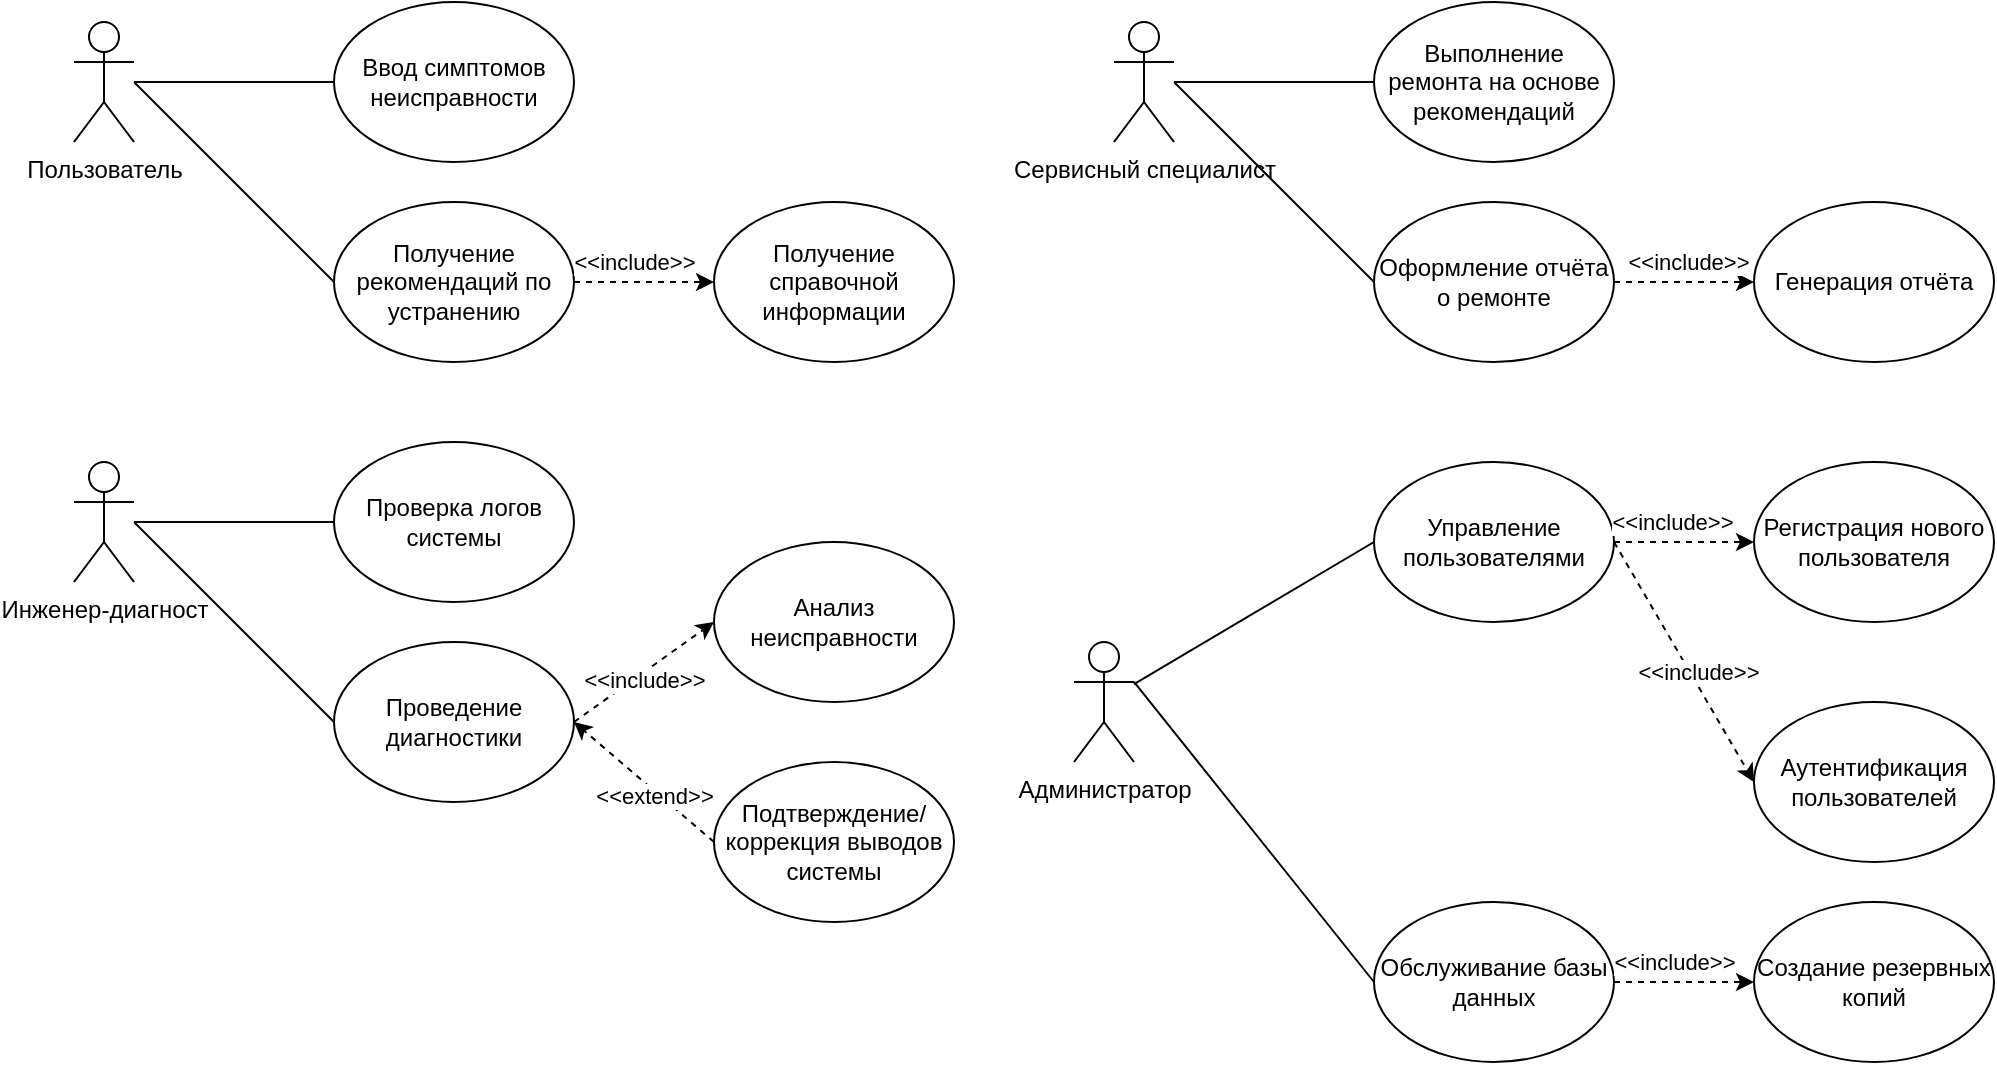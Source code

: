 <mxfile version="26.1.1">
  <diagram name="Страница — 1" id="tIaa8QS3zCRf20SwkA3I">
    <mxGraphModel grid="0" page="0" gridSize="10" guides="1" tooltips="1" connect="1" arrows="1" fold="1" pageScale="1" pageWidth="827" pageHeight="1169" math="0" shadow="0">
      <root>
        <mxCell id="0" />
        <mxCell id="1" parent="0" />
        <mxCell id="2nMLBwCVrFWMrYj9hoKh-1" value="Администратор" style="shape=umlActor;verticalLabelPosition=bottom;verticalAlign=top;html=1;outlineConnect=0;" vertex="1" parent="1">
          <mxGeometry x="540" y="360" width="30" height="60" as="geometry" />
        </mxCell>
        <mxCell id="2nMLBwCVrFWMrYj9hoKh-2" value="Инженер-диагност" style="shape=umlActor;verticalLabelPosition=bottom;verticalAlign=top;html=1;outlineConnect=0;" vertex="1" parent="1">
          <mxGeometry x="40" y="270" width="30" height="60" as="geometry" />
        </mxCell>
        <mxCell id="2nMLBwCVrFWMrYj9hoKh-3" value="Сервисный специалист" style="shape=umlActor;verticalLabelPosition=bottom;verticalAlign=top;html=1;outlineConnect=0;" vertex="1" parent="1">
          <mxGeometry x="560" y="50" width="30" height="60" as="geometry" />
        </mxCell>
        <mxCell id="2nMLBwCVrFWMrYj9hoKh-4" value="Пользователь" style="shape=umlActor;verticalLabelPosition=bottom;verticalAlign=top;html=1;outlineConnect=0;" vertex="1" parent="1">
          <mxGeometry x="40" y="50" width="30" height="60" as="geometry" />
        </mxCell>
        <mxCell id="2nMLBwCVrFWMrYj9hoKh-25" style="edgeStyle=orthogonalEdgeStyle;rounded=0;orthogonalLoop=1;jettySize=auto;html=1;exitX=0;exitY=0.5;exitDx=0;exitDy=0;endArrow=none;startFill=0;" edge="1" parent="1" source="2nMLBwCVrFWMrYj9hoKh-8" target="2nMLBwCVrFWMrYj9hoKh-4">
          <mxGeometry relative="1" as="geometry" />
        </mxCell>
        <mxCell id="2nMLBwCVrFWMrYj9hoKh-8" value="Ввод симптомов неисправности" style="ellipse;whiteSpace=wrap;html=1;" vertex="1" parent="1">
          <mxGeometry x="170" y="40" width="120" height="80" as="geometry" />
        </mxCell>
        <mxCell id="2nMLBwCVrFWMrYj9hoKh-9" value="Анализ неисправности" style="ellipse;whiteSpace=wrap;html=1;" vertex="1" parent="1">
          <mxGeometry x="360" y="310" width="120" height="80" as="geometry" />
        </mxCell>
        <mxCell id="2nMLBwCVrFWMrYj9hoKh-10" value="Получение рекомендаций по устранению" style="ellipse;whiteSpace=wrap;html=1;" vertex="1" parent="1">
          <mxGeometry x="170" y="140" width="120" height="80" as="geometry" />
        </mxCell>
        <mxCell id="2nMLBwCVrFWMrYj9hoKh-11" value="Получение справочной информации" style="ellipse;whiteSpace=wrap;html=1;" vertex="1" parent="1">
          <mxGeometry x="360" y="140" width="120" height="80" as="geometry" />
        </mxCell>
        <mxCell id="2nMLBwCVrFWMrYj9hoKh-12" value="Проверка логов системы" style="ellipse;whiteSpace=wrap;html=1;" vertex="1" parent="1">
          <mxGeometry x="170" y="260" width="120" height="80" as="geometry" />
        </mxCell>
        <mxCell id="2nMLBwCVrFWMrYj9hoKh-13" value="Проведение диагностики" style="ellipse;whiteSpace=wrap;html=1;" vertex="1" parent="1">
          <mxGeometry x="170" y="360" width="120" height="80" as="geometry" />
        </mxCell>
        <mxCell id="2nMLBwCVrFWMrYj9hoKh-14" value="Подтверждение/коррекция выводов системы" style="ellipse;whiteSpace=wrap;html=1;" vertex="1" parent="1">
          <mxGeometry x="360" y="420" width="120" height="80" as="geometry" />
        </mxCell>
        <mxCell id="2nMLBwCVrFWMrYj9hoKh-16" value="Выполнение ремонта на основе рекомендаций" style="ellipse;whiteSpace=wrap;html=1;" vertex="1" parent="1">
          <mxGeometry x="690" y="40" width="120" height="80" as="geometry" />
        </mxCell>
        <mxCell id="2nMLBwCVrFWMrYj9hoKh-17" value="Оформление отчёта о ремонте" style="ellipse;whiteSpace=wrap;html=1;" vertex="1" parent="1">
          <mxGeometry x="690" y="140" width="120" height="80" as="geometry" />
        </mxCell>
        <mxCell id="2nMLBwCVrFWMrYj9hoKh-18" value="Генерация отчёта" style="ellipse;whiteSpace=wrap;html=1;" vertex="1" parent="1">
          <mxGeometry x="880" y="140" width="120" height="80" as="geometry" />
        </mxCell>
        <mxCell id="2nMLBwCVrFWMrYj9hoKh-19" value="Управление пользователями" style="ellipse;whiteSpace=wrap;html=1;" vertex="1" parent="1">
          <mxGeometry x="690" y="270" width="120" height="80" as="geometry" />
        </mxCell>
        <mxCell id="2nMLBwCVrFWMrYj9hoKh-20" value="Регистрация нового пользователя" style="ellipse;whiteSpace=wrap;html=1;" vertex="1" parent="1">
          <mxGeometry x="880" y="270" width="120" height="80" as="geometry" />
        </mxCell>
        <mxCell id="2nMLBwCVrFWMrYj9hoKh-21" value="Аутентификация пользователей" style="ellipse;whiteSpace=wrap;html=1;" vertex="1" parent="1">
          <mxGeometry x="880" y="390" width="120" height="80" as="geometry" />
        </mxCell>
        <mxCell id="2nMLBwCVrFWMrYj9hoKh-23" value="Обслуживание базы данных" style="ellipse;whiteSpace=wrap;html=1;" vertex="1" parent="1">
          <mxGeometry x="690" y="490" width="120" height="80" as="geometry" />
        </mxCell>
        <mxCell id="2nMLBwCVrFWMrYj9hoKh-24" value="Создание резервных копий" style="ellipse;whiteSpace=wrap;html=1;" vertex="1" parent="1">
          <mxGeometry x="880" y="490" width="120" height="80" as="geometry" />
        </mxCell>
        <mxCell id="2nMLBwCVrFWMrYj9hoKh-28" value="" style="endArrow=none;html=1;rounded=0;exitX=0;exitY=0.5;exitDx=0;exitDy=0;" edge="1" parent="1" source="2nMLBwCVrFWMrYj9hoKh-10">
          <mxGeometry width="50" height="50" relative="1" as="geometry">
            <mxPoint x="-100" y="200" as="sourcePoint" />
            <mxPoint x="70" y="80" as="targetPoint" />
          </mxGeometry>
        </mxCell>
        <mxCell id="2nMLBwCVrFWMrYj9hoKh-29" value="" style="endArrow=none;html=1;rounded=0;entryX=0;entryY=0.5;entryDx=0;entryDy=0;" edge="1" parent="1" source="2nMLBwCVrFWMrYj9hoKh-2" target="2nMLBwCVrFWMrYj9hoKh-12">
          <mxGeometry width="50" height="50" relative="1" as="geometry">
            <mxPoint x="-80" y="450" as="sourcePoint" />
            <mxPoint x="-30" y="400" as="targetPoint" />
          </mxGeometry>
        </mxCell>
        <mxCell id="2nMLBwCVrFWMrYj9hoKh-30" value="" style="endArrow=none;html=1;rounded=0;entryX=0;entryY=0.5;entryDx=0;entryDy=0;" edge="1" parent="1" target="2nMLBwCVrFWMrYj9hoKh-13">
          <mxGeometry width="50" height="50" relative="1" as="geometry">
            <mxPoint x="70" y="300" as="sourcePoint" />
            <mxPoint x="30" y="410" as="targetPoint" />
          </mxGeometry>
        </mxCell>
        <mxCell id="2nMLBwCVrFWMrYj9hoKh-31" value="" style="endArrow=none;html=1;rounded=0;entryX=0;entryY=0.5;entryDx=0;entryDy=0;" edge="1" parent="1" source="2nMLBwCVrFWMrYj9hoKh-3" target="2nMLBwCVrFWMrYj9hoKh-16">
          <mxGeometry width="50" height="50" relative="1" as="geometry">
            <mxPoint x="400" y="210" as="sourcePoint" />
            <mxPoint x="450" y="160" as="targetPoint" />
          </mxGeometry>
        </mxCell>
        <mxCell id="2nMLBwCVrFWMrYj9hoKh-32" value="" style="endArrow=none;html=1;rounded=0;entryX=0;entryY=0.5;entryDx=0;entryDy=0;" edge="1" parent="1" target="2nMLBwCVrFWMrYj9hoKh-17">
          <mxGeometry width="50" height="50" relative="1" as="geometry">
            <mxPoint x="590" y="80" as="sourcePoint" />
            <mxPoint x="520" y="170" as="targetPoint" />
          </mxGeometry>
        </mxCell>
        <mxCell id="2nMLBwCVrFWMrYj9hoKh-33" value="" style="endArrow=none;html=1;rounded=0;entryX=0;entryY=0.5;entryDx=0;entryDy=0;" edge="1" parent="1" source="2nMLBwCVrFWMrYj9hoKh-1" target="2nMLBwCVrFWMrYj9hoKh-19">
          <mxGeometry width="50" height="50" relative="1" as="geometry">
            <mxPoint x="530" y="460" as="sourcePoint" />
            <mxPoint x="580" y="410" as="targetPoint" />
          </mxGeometry>
        </mxCell>
        <mxCell id="2nMLBwCVrFWMrYj9hoKh-35" value="" style="endArrow=none;html=1;rounded=0;entryX=0;entryY=0.5;entryDx=0;entryDy=0;exitX=1;exitY=0.333;exitDx=0;exitDy=0;exitPerimeter=0;" edge="1" parent="1" target="2nMLBwCVrFWMrYj9hoKh-23" source="2nMLBwCVrFWMrYj9hoKh-1">
          <mxGeometry width="50" height="50" relative="1" as="geometry">
            <mxPoint x="570" y="450" as="sourcePoint" />
            <mxPoint x="540" y="590" as="targetPoint" />
          </mxGeometry>
        </mxCell>
        <mxCell id="2nMLBwCVrFWMrYj9hoKh-37" value="" style="endArrow=classic;html=1;rounded=0;entryX=0;entryY=0.5;entryDx=0;entryDy=0;exitX=1;exitY=0.5;exitDx=0;exitDy=0;dashed=1;" edge="1" parent="1" source="2nMLBwCVrFWMrYj9hoKh-10" target="2nMLBwCVrFWMrYj9hoKh-11">
          <mxGeometry width="50" height="50" relative="1" as="geometry">
            <mxPoint x="-130" y="250" as="sourcePoint" />
            <mxPoint x="330" y="230" as="targetPoint" />
          </mxGeometry>
        </mxCell>
        <mxCell id="2nMLBwCVrFWMrYj9hoKh-44" value="&amp;lt;&amp;lt;include&amp;gt;&amp;gt;" style="edgeLabel;html=1;align=center;verticalAlign=middle;resizable=0;points=[];" connectable="0" vertex="1" parent="2nMLBwCVrFWMrYj9hoKh-37">
          <mxGeometry x="-0.2" y="3" relative="1" as="geometry">
            <mxPoint x="2" y="-7" as="offset" />
          </mxGeometry>
        </mxCell>
        <mxCell id="2nMLBwCVrFWMrYj9hoKh-38" value="" style="endArrow=classic;html=1;rounded=0;entryX=0;entryY=0.5;entryDx=0;entryDy=0;exitX=1;exitY=0.5;exitDx=0;exitDy=0;dashed=1;" edge="1" parent="1" source="2nMLBwCVrFWMrYj9hoKh-13" target="2nMLBwCVrFWMrYj9hoKh-9">
          <mxGeometry width="50" height="50" relative="1" as="geometry">
            <mxPoint x="110" y="520" as="sourcePoint" />
            <mxPoint x="160" y="470" as="targetPoint" />
          </mxGeometry>
        </mxCell>
        <mxCell id="2nMLBwCVrFWMrYj9hoKh-45" value="&amp;lt;&amp;lt;include&amp;gt;&amp;gt;" style="edgeLabel;html=1;align=center;verticalAlign=middle;resizable=0;points=[];" connectable="0" vertex="1" parent="2nMLBwCVrFWMrYj9hoKh-38">
          <mxGeometry x="-0.054" y="-3" relative="1" as="geometry">
            <mxPoint as="offset" />
          </mxGeometry>
        </mxCell>
        <mxCell id="2nMLBwCVrFWMrYj9hoKh-39" value="" style="endArrow=classic;html=1;rounded=0;exitX=0;exitY=0.5;exitDx=0;exitDy=0;entryX=1;entryY=0.5;entryDx=0;entryDy=0;dashed=1;" edge="1" parent="1" source="2nMLBwCVrFWMrYj9hoKh-14" target="2nMLBwCVrFWMrYj9hoKh-13">
          <mxGeometry width="50" height="50" relative="1" as="geometry">
            <mxPoint x="120" y="500" as="sourcePoint" />
            <mxPoint x="170" y="450" as="targetPoint" />
          </mxGeometry>
        </mxCell>
        <mxCell id="2nMLBwCVrFWMrYj9hoKh-46" value="&amp;lt;&amp;lt;extend&amp;gt;&amp;gt;" style="edgeLabel;html=1;align=center;verticalAlign=middle;resizable=0;points=[];" connectable="0" vertex="1" parent="2nMLBwCVrFWMrYj9hoKh-39">
          <mxGeometry x="-0.165" y="3" relative="1" as="geometry">
            <mxPoint x="1" as="offset" />
          </mxGeometry>
        </mxCell>
        <mxCell id="2nMLBwCVrFWMrYj9hoKh-40" value="" style="endArrow=classic;html=1;rounded=0;entryX=0;entryY=0.5;entryDx=0;entryDy=0;exitX=1;exitY=0.5;exitDx=0;exitDy=0;dashed=1;" edge="1" parent="1" source="2nMLBwCVrFWMrYj9hoKh-17" target="2nMLBwCVrFWMrYj9hoKh-18">
          <mxGeometry width="50" height="50" relative="1" as="geometry">
            <mxPoint x="540" y="310" as="sourcePoint" />
            <mxPoint x="590" y="260" as="targetPoint" />
          </mxGeometry>
        </mxCell>
        <mxCell id="2nMLBwCVrFWMrYj9hoKh-47" value="&amp;lt;&amp;lt;include&amp;gt;&amp;gt;" style="edgeLabel;html=1;align=center;verticalAlign=middle;resizable=0;points=[];" connectable="0" vertex="1" parent="2nMLBwCVrFWMrYj9hoKh-40">
          <mxGeometry x="0.057" relative="1" as="geometry">
            <mxPoint y="-10" as="offset" />
          </mxGeometry>
        </mxCell>
        <mxCell id="2nMLBwCVrFWMrYj9hoKh-41" value="" style="endArrow=classic;html=1;rounded=0;entryX=0;entryY=0.5;entryDx=0;entryDy=0;exitX=1;exitY=0.5;exitDx=0;exitDy=0;dashed=1;" edge="1" parent="1" source="2nMLBwCVrFWMrYj9hoKh-19" target="2nMLBwCVrFWMrYj9hoKh-20">
          <mxGeometry width="50" height="50" relative="1" as="geometry">
            <mxPoint x="350" y="400" as="sourcePoint" />
            <mxPoint x="400" y="350" as="targetPoint" />
          </mxGeometry>
        </mxCell>
        <mxCell id="2nMLBwCVrFWMrYj9hoKh-48" value="&amp;lt;&amp;lt;include&amp;gt;&amp;gt;" style="edgeLabel;html=1;align=center;verticalAlign=middle;resizable=0;points=[];" connectable="0" vertex="1" parent="2nMLBwCVrFWMrYj9hoKh-41">
          <mxGeometry x="-0.171" y="-1" relative="1" as="geometry">
            <mxPoint y="-11" as="offset" />
          </mxGeometry>
        </mxCell>
        <mxCell id="2nMLBwCVrFWMrYj9hoKh-42" value="" style="endArrow=classic;html=1;rounded=0;entryX=0;entryY=0.5;entryDx=0;entryDy=0;exitX=1;exitY=0.5;exitDx=0;exitDy=0;dashed=1;" edge="1" parent="1" source="2nMLBwCVrFWMrYj9hoKh-19" target="2nMLBwCVrFWMrYj9hoKh-21">
          <mxGeometry width="50" height="50" relative="1" as="geometry">
            <mxPoint x="460" y="410" as="sourcePoint" />
            <mxPoint x="510" y="360" as="targetPoint" />
          </mxGeometry>
        </mxCell>
        <mxCell id="2nMLBwCVrFWMrYj9hoKh-49" value="&amp;lt;&amp;lt;include&amp;gt;&amp;gt;" style="edgeLabel;html=1;align=center;verticalAlign=middle;resizable=0;points=[];" connectable="0" vertex="1" parent="2nMLBwCVrFWMrYj9hoKh-42">
          <mxGeometry x="0.106" y="3" relative="1" as="geometry">
            <mxPoint as="offset" />
          </mxGeometry>
        </mxCell>
        <mxCell id="2nMLBwCVrFWMrYj9hoKh-43" value="" style="endArrow=classic;html=1;rounded=0;entryX=0;entryY=0.5;entryDx=0;entryDy=0;exitX=1;exitY=0.5;exitDx=0;exitDy=0;dashed=1;" edge="1" parent="1" source="2nMLBwCVrFWMrYj9hoKh-23" target="2nMLBwCVrFWMrYj9hoKh-24">
          <mxGeometry width="50" height="50" relative="1" as="geometry">
            <mxPoint x="400" y="540" as="sourcePoint" />
            <mxPoint x="450" y="490" as="targetPoint" />
          </mxGeometry>
        </mxCell>
        <mxCell id="2nMLBwCVrFWMrYj9hoKh-50" value="&amp;lt;&amp;lt;include&amp;gt;&amp;gt;" style="edgeLabel;html=1;align=center;verticalAlign=middle;resizable=0;points=[];" connectable="0" vertex="1" parent="2nMLBwCVrFWMrYj9hoKh-43">
          <mxGeometry x="-0.286" y="1" relative="1" as="geometry">
            <mxPoint x="5" y="-9" as="offset" />
          </mxGeometry>
        </mxCell>
      </root>
    </mxGraphModel>
  </diagram>
</mxfile>
